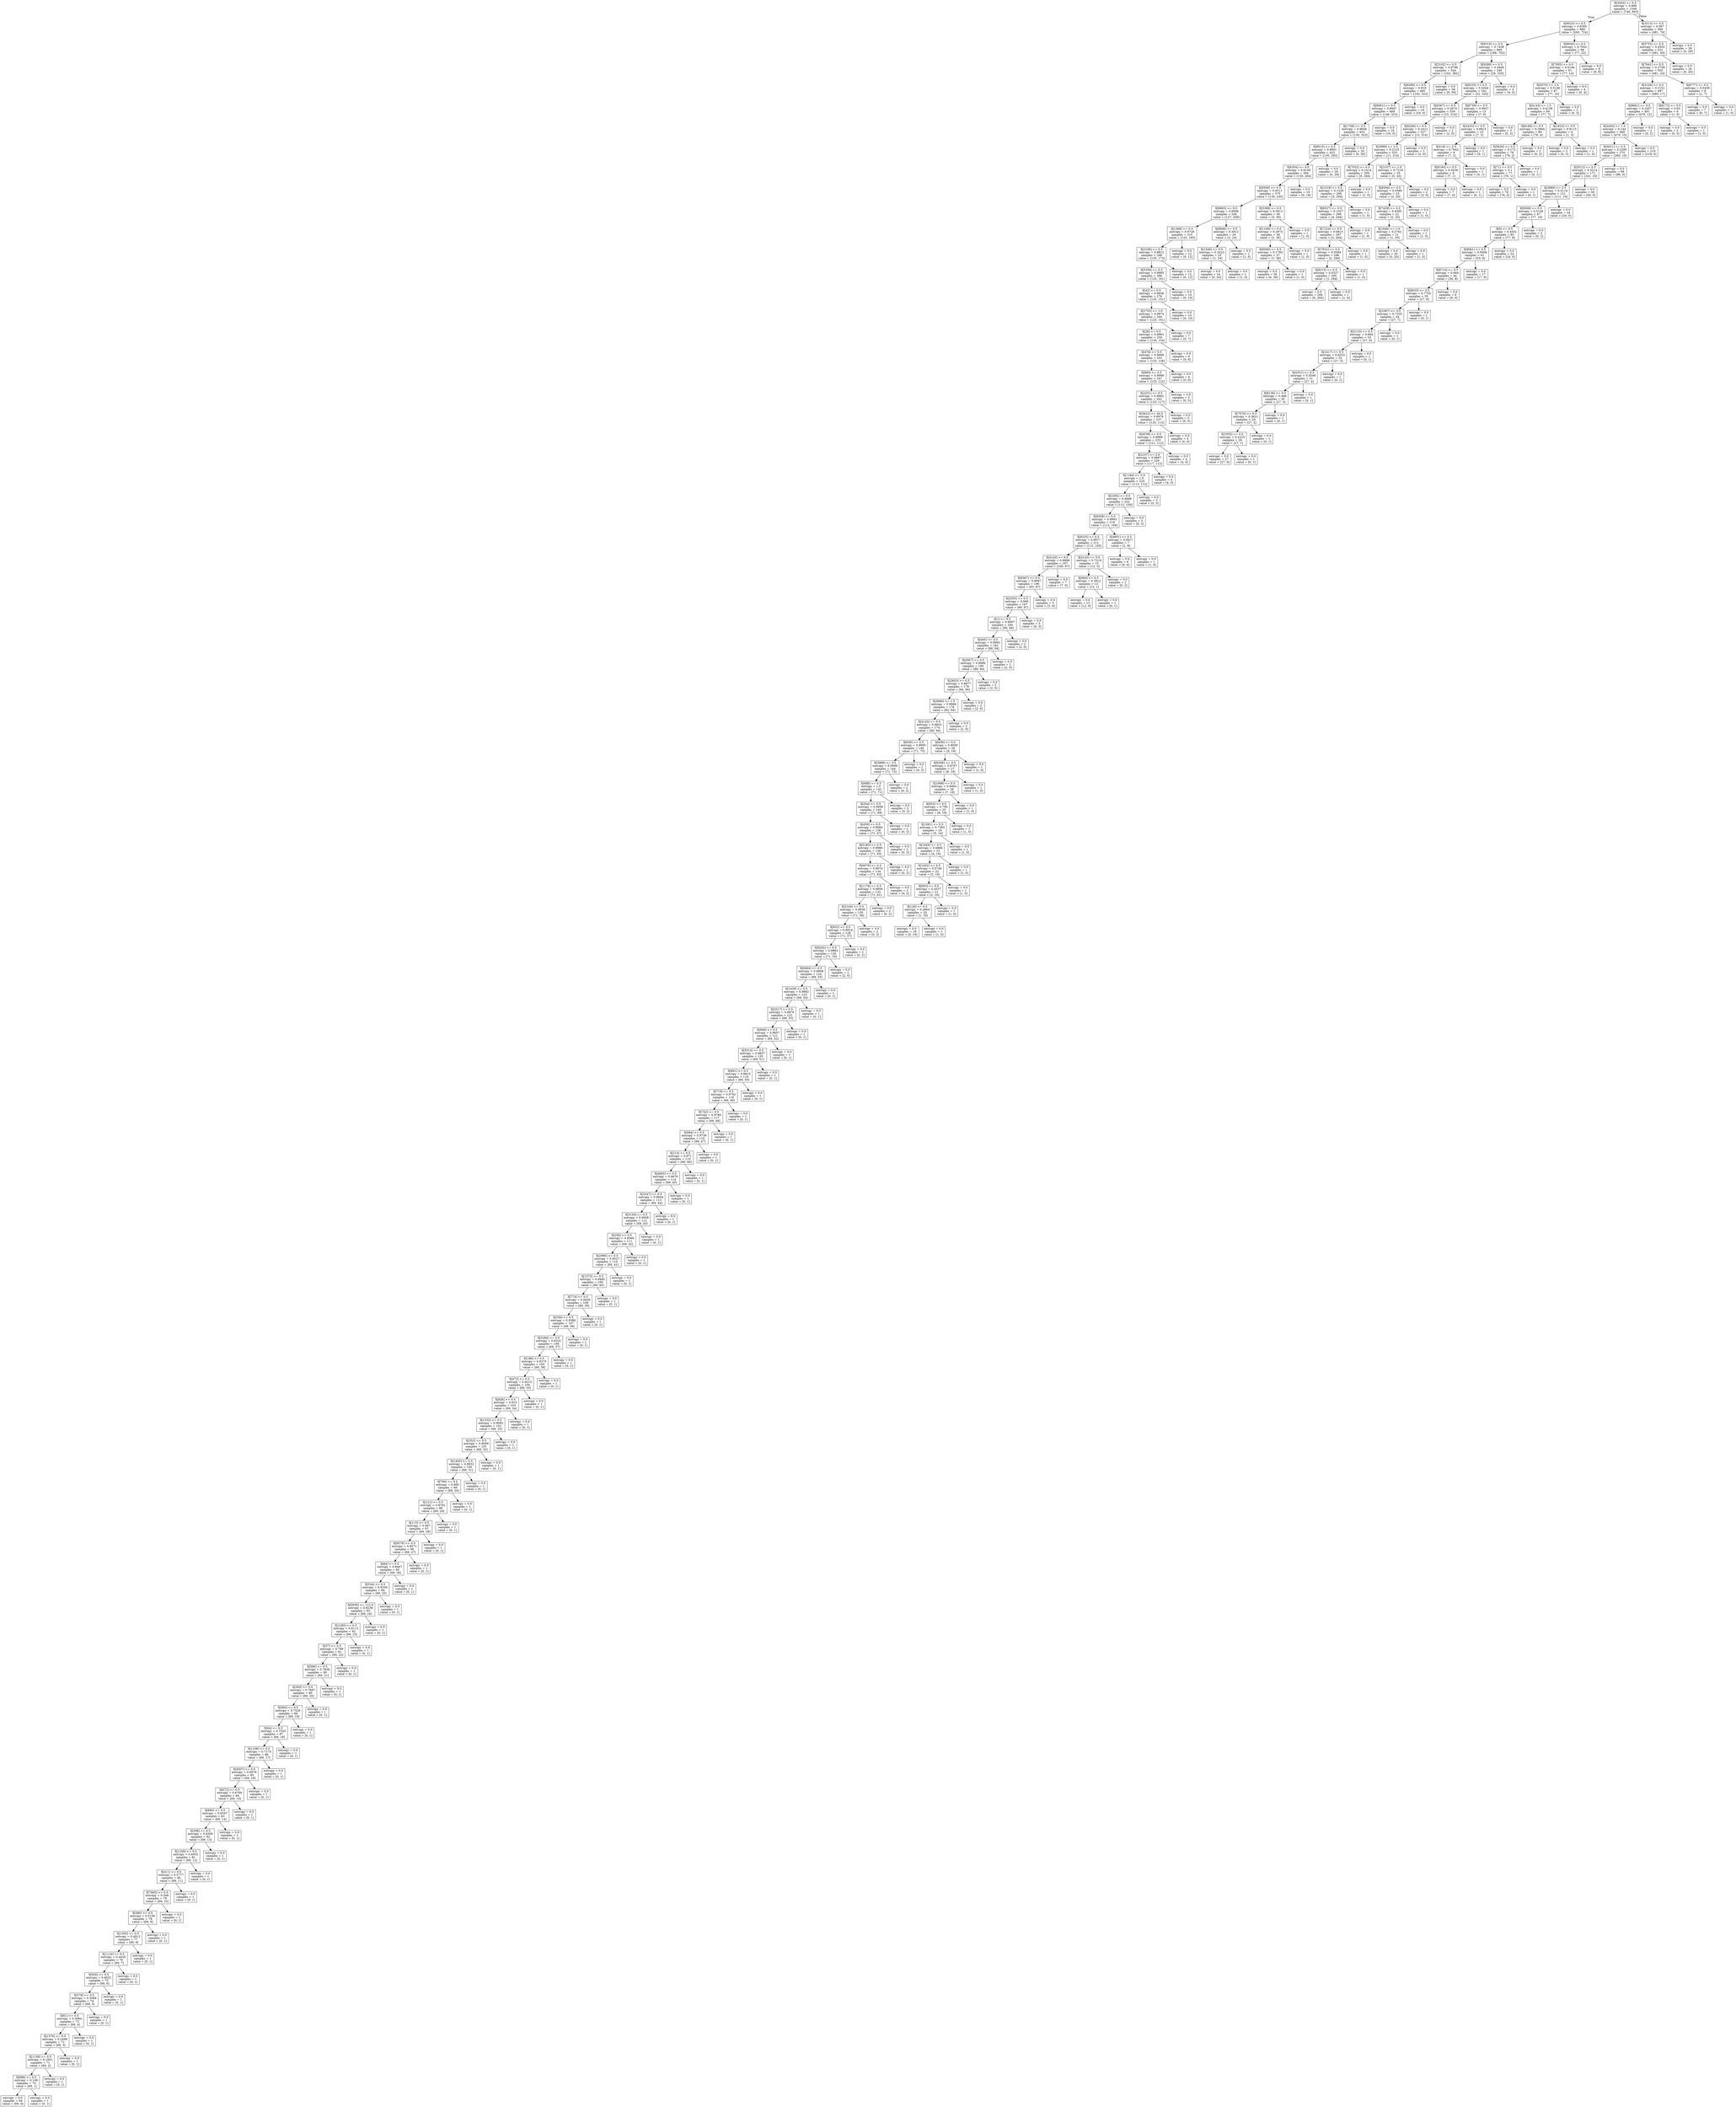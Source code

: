 digraph Tree {
node [shape=box] ;
0 [label="X[3450] <= 0.5\nentropy = 0.999\nsamples = 1549\nvalue = [746, 803]"] ;
1 [label="X[9523] <= 0.5\nentropy = 0.8385\nsamples = 989\nvalue = [265, 724]"] ;
0 -> 1 [labeldistance=2.5, labelangle=45, headlabel="True"] ;
2 [label="X[9319] <= 0.5\nentropy = 0.7438\nsamples = 890\nvalue = [188, 702]"] ;
1 -> 2 ;
3 [label="X[3102] <= 0.5\nentropy = 0.8786\nsamples = 544\nvalue = [162, 382]"] ;
2 -> 3 ;
4 [label="X[9289] <= 0.5\nentropy = 0.919\nsamples = 485\nvalue = [162, 323]"] ;
3 -> 4 ;
5 [label="X[9061] <= 0.5\nentropy = 0.8947\nsamples = 469\nvalue = [146, 323]"] ;
4 -> 5 ;
6 [label="X[1758] <= 0.5\nentropy = 0.8648\nsamples = 453\nvalue = [130, 323]"] ;
5 -> 6 ;
7 [label="X[8915] <= 0.5\nentropy = 0.8901\nsamples = 423\nvalue = [130, 293]"] ;
6 -> 7 ;
8 [label="X[6354] <= 4.0\nentropy = 0.9149\nsamples = 394\nvalue = [130, 264]"] ;
7 -> 8 ;
9 [label="X[9508] <= 0.5\nentropy = 0.9311\nsamples = 375\nvalue = [130, 245]"] ;
8 -> 9 ;
10 [label="X[8863] <= 0.5\nentropy = 0.9566\nsamples = 336\nvalue = [127, 209]"] ;
9 -> 10 ;
11 [label="X[1366] <= 0.5\nentropy = 0.9728\nsamples = 310\nvalue = [125, 185]"] ;
10 -> 11 ;
12 [label="X[3108] <= 0.5\nentropy = 0.9812\nsamples = 298\nvalue = [125, 173]"] ;
11 -> 12 ;
13 [label="X[5359] <= 0.5\nentropy = 0.9885\nsamples = 286\nvalue = [125, 161]"] ;
12 -> 13 ;
14 [label="X[42] <= 0.5\nentropy = 0.9936\nsamples = 276\nvalue = [125, 151]"] ;
13 -> 14 ;
15 [label="X[2753] <= 1.0\nentropy = 0.9974\nsamples = 266\nvalue = [125, 141]"] ;
14 -> 15 ;
16 [label="X[26] <= 0.5\nentropy = 0.9991\nsamples = 259\nvalue = [125, 134]"] ;
15 -> 16 ;
17 [label="X[476] <= 0.5\nentropy = 0.9999\nsamples = 253\nvalue = [125, 128]"] ;
16 -> 17 ;
18 [label="X[860] <= 0.5\nentropy = 0.9999\nsamples = 247\nvalue = [125, 122]"] ;
17 -> 18 ;
19 [label="X[2251] <= 0.5\nentropy = 0.9992\nsamples = 242\nvalue = [125, 117]"] ;
18 -> 19 ;
20 [label="X[3622] <= 40.5\nentropy = 0.9978\nsamples = 237\nvalue = [125, 112]"] ;
19 -> 20 ;
21 [label="X[4539] <= 0.5\nentropy = 0.9989\nsamples = 233\nvalue = [121, 112]"] ;
20 -> 21 ;
22 [label="X[3107] <= 2.0\nentropy = 0.9997\nsamples = 229\nvalue = [117, 112]"] ;
21 -> 22 ;
23 [label="X[1184] <= 0.5\nentropy = 1.0\nsamples = 225\nvalue = [113, 112]"] ;
22 -> 23 ;
24 [label="X[2292] <= 0.5\nentropy = 0.9998\nsamples = 222\nvalue = [113, 109]"] ;
23 -> 24 ;
25 [label="X[9358] <= 0.5\nentropy = 0.9993\nsamples = 219\nvalue = [113, 106]"] ;
24 -> 25 ;
26 [label="X[9225] <= 0.5\nentropy = 0.9977\nsamples = 212\nvalue = [112, 100]"] ;
25 -> 26 ;
27 [label="X[4143] <= 6.0\nentropy = 0.9998\nsamples = 197\nvalue = [100, 97]"] ;
26 -> 27 ;
28 [label="X[9367] <= 0.5\nentropy = 0.9997\nsamples = 190\nvalue = [93, 97]"] ;
27 -> 28 ;
29 [label="X[3355] <= 0.5\nentropy = 0.999\nsamples = 187\nvalue = [90, 97]"] ;
28 -> 29 ;
30 [label="X[1] <= 0.5\nentropy = 0.9997\nsamples = 184\nvalue = [90, 94]"] ;
29 -> 30 ;
31 [label="X[405] <= 0.5\nentropy = 0.9992\nsamples = 182\nvalue = [88, 94]"] ;
30 -> 31 ;
32 [label="X[4567] <= 0.5\nentropy = 0.9986\nsamples = 180\nvalue = [86, 94]"] ;
31 -> 32 ;
33 [label="X[2653] <= 0.5\nentropy = 0.9977\nsamples = 178\nvalue = [84, 94]"] ;
32 -> 33 ;
34 [label="X[3680] <= 1.5\nentropy = 0.9966\nsamples = 176\nvalue = [82, 94]"] ;
33 -> 34 ;
35 [label="X[4143] <= 0.5\nentropy = 0.9953\nsamples = 174\nvalue = [80, 94]"] ;
34 -> 35 ;
36 [label="X[936] <= 0.5\nentropy = 0.9995\nsamples = 146\nvalue = [71, 75]"] ;
35 -> 36 ;
37 [label="X[3989] <= 3.5\nentropy = 0.9999\nsamples = 144\nvalue = [71, 73]"] ;
36 -> 37 ;
38 [label="X[688] <= 0.5\nentropy = 1.0\nsamples = 142\nvalue = [71, 71]"] ;
37 -> 38 ;
39 [label="X[544] <= 0.5\nentropy = 0.9999\nsamples = 140\nvalue = [71, 69]"] ;
38 -> 39 ;
40 [label="X[459] <= 0.5\nentropy = 0.9994\nsamples = 138\nvalue = [71, 67]"] ;
39 -> 40 ;
41 [label="X[5185] <= 0.5\nentropy = 0.9986\nsamples = 136\nvalue = [71, 65]"] ;
40 -> 41 ;
42 [label="X[6678] <= 0.5\nentropy = 0.9974\nsamples = 134\nvalue = [71, 63]"] ;
41 -> 42 ;
43 [label="X[1176] <= 0.5\nentropy = 0.9959\nsamples = 132\nvalue = [71, 61]"] ;
42 -> 43 ;
44 [label="X[3104] <= 0.5\nentropy = 0.9938\nsamples = 130\nvalue = [71, 59]"] ;
43 -> 44 ;
45 [label="X[832] <= 0.5\nentropy = 0.9914\nsamples = 128\nvalue = [71, 57]"] ;
44 -> 45 ;
46 [label="X[9292] <= 0.5\nentropy = 0.9883\nsamples = 126\nvalue = [71, 55]"] ;
45 -> 46 ;
47 [label="X[9494] <= 0.5\nentropy = 0.9908\nsamples = 124\nvalue = [69, 55]"] ;
46 -> 47 ;
48 [label="X[1429] <= 0.5\nentropy = 0.9892\nsamples = 123\nvalue = [69, 54]"] ;
47 -> 48 ;
49 [label="X[2517] <= 0.5\nentropy = 0.9876\nsamples = 122\nvalue = [69, 53]"] ;
48 -> 49 ;
50 [label="X[949] <= 0.5\nentropy = 0.9857\nsamples = 121\nvalue = [69, 52]"] ;
49 -> 50 ;
51 [label="X[5514] <= 0.5\nentropy = 0.9837\nsamples = 120\nvalue = [69, 51]"] ;
50 -> 51 ;
52 [label="X[891] <= 0.5\nentropy = 0.9815\nsamples = 119\nvalue = [69, 50]"] ;
51 -> 52 ;
53 [label="X[719] <= 0.5\nentropy = 0.9792\nsamples = 118\nvalue = [69, 49]"] ;
52 -> 53 ;
54 [label="X[743] <= 0.5\nentropy = 0.9766\nsamples = 117\nvalue = [69, 48]"] ;
53 -> 54 ;
55 [label="X[994] <= 0.5\nentropy = 0.9739\nsamples = 116\nvalue = [69, 47]"] ;
54 -> 55 ;
56 [label="X[214] <= 0.5\nentropy = 0.971\nsamples = 115\nvalue = [69, 46]"] ;
55 -> 56 ;
57 [label="X[4693] <= 0.5\nentropy = 0.9678\nsamples = 114\nvalue = [69, 45]"] ;
56 -> 57 ;
58 [label="X[3247] <= 0.5\nentropy = 0.9644\nsamples = 113\nvalue = [69, 44]"] ;
57 -> 58 ;
59 [label="X[3150] <= 0.5\nentropy = 0.9608\nsamples = 112\nvalue = [69, 43]"] ;
58 -> 59 ;
60 [label="X[256] <= 0.5\nentropy = 0.9569\nsamples = 111\nvalue = [69, 42]"] ;
59 -> 60 ;
61 [label="X[2080] <= 0.5\nentropy = 0.9527\nsamples = 110\nvalue = [69, 41]"] ;
60 -> 61 ;
62 [label="X[1573] <= 0.5\nentropy = 0.9483\nsamples = 109\nvalue = [69, 40]"] ;
61 -> 62 ;
63 [label="X[774] <= 0.5\nentropy = 0.9436\nsamples = 108\nvalue = [69, 39]"] ;
62 -> 63 ;
64 [label="X[336] <= 0.5\nentropy = 0.9386\nsamples = 107\nvalue = [69, 38]"] ;
63 -> 64 ;
65 [label="X[3284] <= 0.5\nentropy = 0.9332\nsamples = 106\nvalue = [69, 37]"] ;
64 -> 65 ;
66 [label="X[188] <= 0.5\nentropy = 0.9275\nsamples = 105\nvalue = [69, 36]"] ;
65 -> 66 ;
67 [label="X[472] <= 0.5\nentropy = 0.9215\nsamples = 104\nvalue = [69, 35]"] ;
66 -> 67 ;
68 [label="X[836] <= 0.5\nentropy = 0.915\nsamples = 103\nvalue = [69, 34]"] ;
67 -> 68 ;
69 [label="X[1232] <= 0.5\nentropy = 0.9082\nsamples = 102\nvalue = [69, 33]"] ;
68 -> 69 ;
70 [label="X[353] <= 0.5\nentropy = 0.9009\nsamples = 101\nvalue = [69, 32]"] ;
69 -> 70 ;
71 [label="X[1405] <= 0.5\nentropy = 0.8932\nsamples = 100\nvalue = [69, 31]"] ;
70 -> 71 ;
72 [label="X[766] <= 0.5\nentropy = 0.885\nsamples = 99\nvalue = [69, 30]"] ;
71 -> 72 ;
73 [label="X[121] <= 0.5\nentropy = 0.8762\nsamples = 98\nvalue = [69, 29]"] ;
72 -> 73 ;
74 [label="X[115] <= 0.5\nentropy = 0.867\nsamples = 97\nvalue = [69, 28]"] ;
73 -> 74 ;
75 [label="X[9376] <= 0.5\nentropy = 0.8571\nsamples = 96\nvalue = [69, 27]"] ;
74 -> 75 ;
76 [label="X[84] <= 0.5\nentropy = 0.8467\nsamples = 95\nvalue = [69, 26]"] ;
75 -> 76 ;
77 [label="X[534] <= 0.5\nentropy = 0.8356\nsamples = 94\nvalue = [69, 25]"] ;
76 -> 77 ;
78 [label="X[5936] <= 112.0\nentropy = 0.8238\nsamples = 93\nvalue = [69, 24]"] ;
77 -> 78 ;
79 [label="X[1295] <= 0.5\nentropy = 0.8113\nsamples = 92\nvalue = [69, 23]"] ;
78 -> 79 ;
80 [label="X[37] <= 0.5\nentropy = 0.798\nsamples = 91\nvalue = [69, 22]"] ;
79 -> 80 ;
81 [label="X[566] <= 0.5\nentropy = 0.7838\nsamples = 90\nvalue = [69, 21]"] ;
80 -> 81 ;
82 [label="X[350] <= 0.5\nentropy = 0.7687\nsamples = 89\nvalue = [69, 20]"] ;
81 -> 82 ;
83 [label="X[560] <= 0.5\nentropy = 0.7526\nsamples = 88\nvalue = [69, 19]"] ;
82 -> 83 ;
84 [label="X[64] <= 0.5\nentropy = 0.7355\nsamples = 87\nvalue = [69, 18]"] ;
83 -> 84 ;
85 [label="X[1108] <= 0.5\nentropy = 0.7173\nsamples = 86\nvalue = [69, 17]"] ;
84 -> 85 ;
86 [label="X[4507] <= 0.5\nentropy = 0.6978\nsamples = 85\nvalue = [69, 16]"] ;
85 -> 86 ;
87 [label="X[672] <= 0.5\nentropy = 0.6769\nsamples = 84\nvalue = [69, 15]"] ;
86 -> 87 ;
88 [label="X[885] <= 0.5\nentropy = 0.6547\nsamples = 83\nvalue = [69, 14]"] ;
87 -> 88 ;
89 [label="X[298] <= 0.5\nentropy = 0.6308\nsamples = 82\nvalue = [69, 13]"] ;
88 -> 89 ;
90 [label="X[1259] <= 0.5\nentropy = 0.6052\nsamples = 81\nvalue = [69, 12]"] ;
89 -> 90 ;
91 [label="X[411] <= 0.5\nentropy = 0.5777\nsamples = 80\nvalue = [69, 11]"] ;
90 -> 91 ;
92 [label="X[7665] <= 0.5\nentropy = 0.548\nsamples = 79\nvalue = [69, 10]"] ;
91 -> 92 ;
93 [label="X[580] <= 0.5\nentropy = 0.5159\nsamples = 78\nvalue = [69, 9]"] ;
92 -> 93 ;
94 [label="X[1305] <= 0.5\nentropy = 0.4812\nsamples = 77\nvalue = [69, 8]"] ;
93 -> 94 ;
95 [label="X[1114] <= 0.5\nentropy = 0.4435\nsamples = 76\nvalue = [69, 7]"] ;
94 -> 95 ;
96 [label="X[926] <= 0.5\nentropy = 0.4022\nsamples = 75\nvalue = [69, 6]"] ;
95 -> 96 ;
97 [label="X[378] <= 0.5\nentropy = 0.3568\nsamples = 74\nvalue = [69, 5]"] ;
96 -> 97 ;
98 [label="X[61] <= 0.5\nentropy = 0.3064\nsamples = 73\nvalue = [69, 4]"] ;
97 -> 98 ;
99 [label="X[1576] <= 0.5\nentropy = 0.2499\nsamples = 72\nvalue = [69, 3]"] ;
98 -> 99 ;
100 [label="X[1158] <= 0.5\nentropy = 0.1851\nsamples = 71\nvalue = [69, 2]"] ;
99 -> 100 ;
101 [label="X[988] <= 0.5\nentropy = 0.108\nsamples = 70\nvalue = [69, 1]"] ;
100 -> 101 ;
102 [label="entropy = 0.0\nsamples = 69\nvalue = [69, 0]"] ;
101 -> 102 ;
103 [label="entropy = 0.0\nsamples = 1\nvalue = [0, 1]"] ;
101 -> 103 ;
104 [label="entropy = 0.0\nsamples = 1\nvalue = [0, 1]"] ;
100 -> 104 ;
105 [label="entropy = 0.0\nsamples = 1\nvalue = [0, 1]"] ;
99 -> 105 ;
106 [label="entropy = 0.0\nsamples = 1\nvalue = [0, 1]"] ;
98 -> 106 ;
107 [label="entropy = 0.0\nsamples = 1\nvalue = [0, 1]"] ;
97 -> 107 ;
108 [label="entropy = 0.0\nsamples = 1\nvalue = [0, 1]"] ;
96 -> 108 ;
109 [label="entropy = 0.0\nsamples = 1\nvalue = [0, 1]"] ;
95 -> 109 ;
110 [label="entropy = 0.0\nsamples = 1\nvalue = [0, 1]"] ;
94 -> 110 ;
111 [label="entropy = 0.0\nsamples = 1\nvalue = [0, 1]"] ;
93 -> 111 ;
112 [label="entropy = 0.0\nsamples = 1\nvalue = [0, 1]"] ;
92 -> 112 ;
113 [label="entropy = 0.0\nsamples = 1\nvalue = [0, 1]"] ;
91 -> 113 ;
114 [label="entropy = 0.0\nsamples = 1\nvalue = [0, 1]"] ;
90 -> 114 ;
115 [label="entropy = 0.0\nsamples = 1\nvalue = [0, 1]"] ;
89 -> 115 ;
116 [label="entropy = 0.0\nsamples = 1\nvalue = [0, 1]"] ;
88 -> 116 ;
117 [label="entropy = 0.0\nsamples = 1\nvalue = [0, 1]"] ;
87 -> 117 ;
118 [label="entropy = 0.0\nsamples = 1\nvalue = [0, 1]"] ;
86 -> 118 ;
119 [label="entropy = 0.0\nsamples = 1\nvalue = [0, 1]"] ;
85 -> 119 ;
120 [label="entropy = 0.0\nsamples = 1\nvalue = [0, 1]"] ;
84 -> 120 ;
121 [label="entropy = 0.0\nsamples = 1\nvalue = [0, 1]"] ;
83 -> 121 ;
122 [label="entropy = 0.0\nsamples = 1\nvalue = [0, 1]"] ;
82 -> 122 ;
123 [label="entropy = 0.0\nsamples = 1\nvalue = [0, 1]"] ;
81 -> 123 ;
124 [label="entropy = 0.0\nsamples = 1\nvalue = [0, 1]"] ;
80 -> 124 ;
125 [label="entropy = 0.0\nsamples = 1\nvalue = [0, 1]"] ;
79 -> 125 ;
126 [label="entropy = 0.0\nsamples = 1\nvalue = [0, 1]"] ;
78 -> 126 ;
127 [label="entropy = 0.0\nsamples = 1\nvalue = [0, 1]"] ;
77 -> 127 ;
128 [label="entropy = 0.0\nsamples = 1\nvalue = [0, 1]"] ;
76 -> 128 ;
129 [label="entropy = 0.0\nsamples = 1\nvalue = [0, 1]"] ;
75 -> 129 ;
130 [label="entropy = 0.0\nsamples = 1\nvalue = [0, 1]"] ;
74 -> 130 ;
131 [label="entropy = 0.0\nsamples = 1\nvalue = [0, 1]"] ;
73 -> 131 ;
132 [label="entropy = 0.0\nsamples = 1\nvalue = [0, 1]"] ;
72 -> 132 ;
133 [label="entropy = 0.0\nsamples = 1\nvalue = [0, 1]"] ;
71 -> 133 ;
134 [label="entropy = 0.0\nsamples = 1\nvalue = [0, 1]"] ;
70 -> 134 ;
135 [label="entropy = 0.0\nsamples = 1\nvalue = [0, 1]"] ;
69 -> 135 ;
136 [label="entropy = 0.0\nsamples = 1\nvalue = [0, 1]"] ;
68 -> 136 ;
137 [label="entropy = 0.0\nsamples = 1\nvalue = [0, 1]"] ;
67 -> 137 ;
138 [label="entropy = 0.0\nsamples = 1\nvalue = [0, 1]"] ;
66 -> 138 ;
139 [label="entropy = 0.0\nsamples = 1\nvalue = [0, 1]"] ;
65 -> 139 ;
140 [label="entropy = 0.0\nsamples = 1\nvalue = [0, 1]"] ;
64 -> 140 ;
141 [label="entropy = 0.0\nsamples = 1\nvalue = [0, 1]"] ;
63 -> 141 ;
142 [label="entropy = 0.0\nsamples = 1\nvalue = [0, 1]"] ;
62 -> 142 ;
143 [label="entropy = 0.0\nsamples = 1\nvalue = [0, 1]"] ;
61 -> 143 ;
144 [label="entropy = 0.0\nsamples = 1\nvalue = [0, 1]"] ;
60 -> 144 ;
145 [label="entropy = 0.0\nsamples = 1\nvalue = [0, 1]"] ;
59 -> 145 ;
146 [label="entropy = 0.0\nsamples = 1\nvalue = [0, 1]"] ;
58 -> 146 ;
147 [label="entropy = 0.0\nsamples = 1\nvalue = [0, 1]"] ;
57 -> 147 ;
148 [label="entropy = 0.0\nsamples = 1\nvalue = [0, 1]"] ;
56 -> 148 ;
149 [label="entropy = 0.0\nsamples = 1\nvalue = [0, 1]"] ;
55 -> 149 ;
150 [label="entropy = 0.0\nsamples = 1\nvalue = [0, 1]"] ;
54 -> 150 ;
151 [label="entropy = 0.0\nsamples = 1\nvalue = [0, 1]"] ;
53 -> 151 ;
152 [label="entropy = 0.0\nsamples = 1\nvalue = [0, 1]"] ;
52 -> 152 ;
153 [label="entropy = 0.0\nsamples = 1\nvalue = [0, 1]"] ;
51 -> 153 ;
154 [label="entropy = 0.0\nsamples = 1\nvalue = [0, 1]"] ;
50 -> 154 ;
155 [label="entropy = 0.0\nsamples = 1\nvalue = [0, 1]"] ;
49 -> 155 ;
156 [label="entropy = 0.0\nsamples = 1\nvalue = [0, 1]"] ;
48 -> 156 ;
157 [label="entropy = 0.0\nsamples = 1\nvalue = [0, 1]"] ;
47 -> 157 ;
158 [label="entropy = 0.0\nsamples = 2\nvalue = [2, 0]"] ;
46 -> 158 ;
159 [label="entropy = 0.0\nsamples = 2\nvalue = [0, 2]"] ;
45 -> 159 ;
160 [label="entropy = 0.0\nsamples = 2\nvalue = [0, 2]"] ;
44 -> 160 ;
161 [label="entropy = 0.0\nsamples = 2\nvalue = [0, 2]"] ;
43 -> 161 ;
162 [label="entropy = 0.0\nsamples = 2\nvalue = [0, 2]"] ;
42 -> 162 ;
163 [label="entropy = 0.0\nsamples = 2\nvalue = [0, 2]"] ;
41 -> 163 ;
164 [label="entropy = 0.0\nsamples = 2\nvalue = [0, 2]"] ;
40 -> 164 ;
165 [label="entropy = 0.0\nsamples = 2\nvalue = [0, 2]"] ;
39 -> 165 ;
166 [label="entropy = 0.0\nsamples = 2\nvalue = [0, 2]"] ;
38 -> 166 ;
167 [label="entropy = 0.0\nsamples = 2\nvalue = [0, 2]"] ;
37 -> 167 ;
168 [label="entropy = 0.0\nsamples = 2\nvalue = [0, 2]"] ;
36 -> 168 ;
169 [label="X[939] <= 0.5\nentropy = 0.9059\nsamples = 28\nvalue = [9, 19]"] ;
35 -> 169 ;
170 [label="X[6206] <= 0.5\nentropy = 0.8767\nsamples = 27\nvalue = [8, 19]"] ;
169 -> 170 ;
171 [label="X[1698] <= 0.5\nentropy = 0.8404\nsamples = 26\nvalue = [7, 19]"] ;
170 -> 171 ;
172 [label="X[933] <= 0.5\nentropy = 0.795\nsamples = 25\nvalue = [6, 19]"] ;
171 -> 172 ;
173 [label="X[1081] <= 0.5\nentropy = 0.7383\nsamples = 24\nvalue = [5, 19]"] ;
172 -> 173 ;
174 [label="X[1445] <= 0.5\nentropy = 0.6666\nsamples = 23\nvalue = [4, 19]"] ;
173 -> 174 ;
175 [label="X[1402] <= 0.5\nentropy = 0.5746\nsamples = 22\nvalue = [3, 19]"] ;
174 -> 175 ;
176 [label="X[903] <= 0.5\nentropy = 0.4537\nsamples = 21\nvalue = [2, 19]"] ;
175 -> 176 ;
177 [label="X[129] <= 0.5\nentropy = 0.2864\nsamples = 20\nvalue = [1, 19]"] ;
176 -> 177 ;
178 [label="entropy = 0.0\nsamples = 19\nvalue = [0, 19]"] ;
177 -> 178 ;
179 [label="entropy = 0.0\nsamples = 1\nvalue = [1, 0]"] ;
177 -> 179 ;
180 [label="entropy = 0.0\nsamples = 1\nvalue = [1, 0]"] ;
176 -> 180 ;
181 [label="entropy = 0.0\nsamples = 1\nvalue = [1, 0]"] ;
175 -> 181 ;
182 [label="entropy = 0.0\nsamples = 1\nvalue = [1, 0]"] ;
174 -> 182 ;
183 [label="entropy = 0.0\nsamples = 1\nvalue = [1, 0]"] ;
173 -> 183 ;
184 [label="entropy = 0.0\nsamples = 1\nvalue = [1, 0]"] ;
172 -> 184 ;
185 [label="entropy = 0.0\nsamples = 1\nvalue = [1, 0]"] ;
171 -> 185 ;
186 [label="entropy = 0.0\nsamples = 1\nvalue = [1, 0]"] ;
170 -> 186 ;
187 [label="entropy = 0.0\nsamples = 1\nvalue = [1, 0]"] ;
169 -> 187 ;
188 [label="entropy = 0.0\nsamples = 2\nvalue = [2, 0]"] ;
34 -> 188 ;
189 [label="entropy = 0.0\nsamples = 2\nvalue = [2, 0]"] ;
33 -> 189 ;
190 [label="entropy = 0.0\nsamples = 2\nvalue = [2, 0]"] ;
32 -> 190 ;
191 [label="entropy = 0.0\nsamples = 2\nvalue = [2, 0]"] ;
31 -> 191 ;
192 [label="entropy = 0.0\nsamples = 2\nvalue = [2, 0]"] ;
30 -> 192 ;
193 [label="entropy = 0.0\nsamples = 3\nvalue = [0, 3]"] ;
29 -> 193 ;
194 [label="entropy = 0.0\nsamples = 3\nvalue = [3, 0]"] ;
28 -> 194 ;
195 [label="entropy = 0.0\nsamples = 7\nvalue = [7, 0]"] ;
27 -> 195 ;
196 [label="X[4143] <= 5.0\nentropy = 0.7219\nsamples = 15\nvalue = [12, 3]"] ;
26 -> 196 ;
197 [label="X[994] <= 0.5\nentropy = 0.3912\nsamples = 13\nvalue = [12, 1]"] ;
196 -> 197 ;
198 [label="entropy = 0.0\nsamples = 12\nvalue = [12, 0]"] ;
197 -> 198 ;
199 [label="entropy = 0.0\nsamples = 1\nvalue = [0, 1]"] ;
197 -> 199 ;
200 [label="entropy = 0.0\nsamples = 2\nvalue = [0, 2]"] ;
196 -> 200 ;
201 [label="X[4801] <= 0.5\nentropy = 0.5917\nsamples = 7\nvalue = [1, 6]"] ;
25 -> 201 ;
202 [label="entropy = 0.0\nsamples = 6\nvalue = [0, 6]"] ;
201 -> 202 ;
203 [label="entropy = 0.0\nsamples = 1\nvalue = [1, 0]"] ;
201 -> 203 ;
204 [label="entropy = 0.0\nsamples = 3\nvalue = [0, 3]"] ;
24 -> 204 ;
205 [label="entropy = 0.0\nsamples = 3\nvalue = [0, 3]"] ;
23 -> 205 ;
206 [label="entropy = 0.0\nsamples = 4\nvalue = [4, 0]"] ;
22 -> 206 ;
207 [label="entropy = 0.0\nsamples = 4\nvalue = [4, 0]"] ;
21 -> 207 ;
208 [label="entropy = 0.0\nsamples = 4\nvalue = [4, 0]"] ;
20 -> 208 ;
209 [label="entropy = 0.0\nsamples = 5\nvalue = [0, 5]"] ;
19 -> 209 ;
210 [label="entropy = 0.0\nsamples = 5\nvalue = [0, 5]"] ;
18 -> 210 ;
211 [label="entropy = 0.0\nsamples = 6\nvalue = [0, 6]"] ;
17 -> 211 ;
212 [label="entropy = 0.0\nsamples = 6\nvalue = [0, 6]"] ;
16 -> 212 ;
213 [label="entropy = 0.0\nsamples = 7\nvalue = [0, 7]"] ;
15 -> 213 ;
214 [label="entropy = 0.0\nsamples = 10\nvalue = [0, 10]"] ;
14 -> 214 ;
215 [label="entropy = 0.0\nsamples = 10\nvalue = [0, 10]"] ;
13 -> 215 ;
216 [label="entropy = 0.0\nsamples = 12\nvalue = [0, 12]"] ;
12 -> 216 ;
217 [label="entropy = 0.0\nsamples = 12\nvalue = [0, 12]"] ;
11 -> 217 ;
218 [label="X[6806] <= 0.5\nentropy = 0.3912\nsamples = 26\nvalue = [2, 24]"] ;
10 -> 218 ;
219 [label="X[1549] <= 0.5\nentropy = 0.2423\nsamples = 25\nvalue = [1, 24]"] ;
218 -> 219 ;
220 [label="entropy = 0.0\nsamples = 24\nvalue = [0, 24]"] ;
219 -> 220 ;
221 [label="entropy = 0.0\nsamples = 1\nvalue = [1, 0]"] ;
219 -> 221 ;
222 [label="entropy = 0.0\nsamples = 1\nvalue = [1, 0]"] ;
218 -> 222 ;
223 [label="X[5398] <= 0.5\nentropy = 0.3912\nsamples = 39\nvalue = [3, 36]"] ;
9 -> 223 ;
224 [label="X[1169] <= 0.5\nentropy = 0.2975\nsamples = 38\nvalue = [2, 36]"] ;
223 -> 224 ;
225 [label="X[8000] <= 0.5\nentropy = 0.1793\nsamples = 37\nvalue = [1, 36]"] ;
224 -> 225 ;
226 [label="entropy = 0.0\nsamples = 36\nvalue = [0, 36]"] ;
225 -> 226 ;
227 [label="entropy = 0.0\nsamples = 1\nvalue = [1, 0]"] ;
225 -> 227 ;
228 [label="entropy = 0.0\nsamples = 1\nvalue = [1, 0]"] ;
224 -> 228 ;
229 [label="entropy = 0.0\nsamples = 1\nvalue = [1, 0]"] ;
223 -> 229 ;
230 [label="entropy = 0.0\nsamples = 19\nvalue = [0, 19]"] ;
8 -> 230 ;
231 [label="entropy = 0.0\nsamples = 29\nvalue = [0, 29]"] ;
7 -> 231 ;
232 [label="entropy = 0.0\nsamples = 30\nvalue = [0, 30]"] ;
6 -> 232 ;
233 [label="entropy = 0.0\nsamples = 16\nvalue = [16, 0]"] ;
5 -> 233 ;
234 [label="entropy = 0.0\nsamples = 16\nvalue = [16, 0]"] ;
4 -> 234 ;
235 [label="entropy = 0.0\nsamples = 59\nvalue = [0, 59]"] ;
3 -> 235 ;
236 [label="X[9289] <= 0.5\nentropy = 0.3848\nsamples = 346\nvalue = [26, 320]"] ;
2 -> 236 ;
237 [label="X[9225] <= 0.5\nentropy = 0.3444\nsamples = 342\nvalue = [22, 320]"] ;
236 -> 237 ;
238 [label="X[9367] <= 0.5\nentropy = 0.2674\nsamples = 329\nvalue = [15, 314]"] ;
237 -> 238 ;
239 [label="X[6206] <= 0.5\nentropy = 0.2412\nsamples = 327\nvalue = [13, 314]"] ;
238 -> 239 ;
240 [label="X[3989] <= 2.5\nentropy = 0.2133\nsamples = 325\nvalue = [11, 314]"] ;
239 -> 240 ;
241 [label="X[7032] <= 0.5\nentropy = 0.1414\nsamples = 300\nvalue = [6, 294]"] ;
240 -> 241 ;
242 [label="X[1518] <= 0.5\nentropy = 0.1226\nsamples = 299\nvalue = [5, 294]"] ;
241 -> 242 ;
243 [label="X[8527] <= 0.5\nentropy = 0.1027\nsamples = 298\nvalue = [4, 294]"] ;
242 -> 243 ;
244 [label="X[7224] <= 0.5\nentropy = 0.0815\nsamples = 297\nvalue = [3, 294]"] ;
243 -> 244 ;
245 [label="X[7932] <= 0.5\nentropy = 0.0584\nsamples = 296\nvalue = [2, 294]"] ;
244 -> 245 ;
246 [label="X[8215] <= 0.5\nentropy = 0.0327\nsamples = 295\nvalue = [1, 294]"] ;
245 -> 246 ;
247 [label="entropy = 0.0\nsamples = 294\nvalue = [0, 294]"] ;
246 -> 247 ;
248 [label="entropy = 0.0\nsamples = 1\nvalue = [1, 0]"] ;
246 -> 248 ;
249 [label="entropy = 0.0\nsamples = 1\nvalue = [1, 0]"] ;
245 -> 249 ;
250 [label="entropy = 0.0\nsamples = 1\nvalue = [1, 0]"] ;
244 -> 250 ;
251 [label="entropy = 0.0\nsamples = 1\nvalue = [1, 0]"] ;
243 -> 251 ;
252 [label="entropy = 0.0\nsamples = 1\nvalue = [1, 0]"] ;
242 -> 252 ;
253 [label="entropy = 0.0\nsamples = 1\nvalue = [1, 0]"] ;
241 -> 253 ;
254 [label="X[3107] <= 1.0\nentropy = 0.7219\nsamples = 25\nvalue = [5, 20]"] ;
240 -> 254 ;
255 [label="X[8594] <= 0.5\nentropy = 0.5586\nsamples = 23\nvalue = [3, 20]"] ;
254 -> 255 ;
256 [label="X[7428] <= 0.5\nentropy = 0.4395\nsamples = 22\nvalue = [2, 20]"] ;
255 -> 256 ;
257 [label="X[1046] <= 1.0\nentropy = 0.2762\nsamples = 21\nvalue = [1, 20]"] ;
256 -> 257 ;
258 [label="entropy = 0.0\nsamples = 20\nvalue = [0, 20]"] ;
257 -> 258 ;
259 [label="entropy = 0.0\nsamples = 1\nvalue = [1, 0]"] ;
257 -> 259 ;
260 [label="entropy = 0.0\nsamples = 1\nvalue = [1, 0]"] ;
256 -> 260 ;
261 [label="entropy = 0.0\nsamples = 1\nvalue = [1, 0]"] ;
255 -> 261 ;
262 [label="entropy = 0.0\nsamples = 2\nvalue = [2, 0]"] ;
254 -> 262 ;
263 [label="entropy = 0.0\nsamples = 2\nvalue = [2, 0]"] ;
239 -> 263 ;
264 [label="entropy = 0.0\nsamples = 2\nvalue = [2, 0]"] ;
238 -> 264 ;
265 [label="X[8739] <= 0.5\nentropy = 0.9957\nsamples = 13\nvalue = [7, 6]"] ;
237 -> 265 ;
266 [label="X[3433] <= 0.5\nentropy = 0.8813\nsamples = 10\nvalue = [7, 3]"] ;
265 -> 266 ;
267 [label="X[418] <= 0.5\nentropy = 0.7642\nsamples = 9\nvalue = [7, 2]"] ;
266 -> 267 ;
268 [label="X[8190] <= 0.5\nentropy = 0.5436\nsamples = 8\nvalue = [7, 1]"] ;
267 -> 268 ;
269 [label="entropy = 0.0\nsamples = 7\nvalue = [7, 0]"] ;
268 -> 269 ;
270 [label="entropy = 0.0\nsamples = 1\nvalue = [0, 1]"] ;
268 -> 270 ;
271 [label="entropy = 0.0\nsamples = 1\nvalue = [0, 1]"] ;
267 -> 271 ;
272 [label="entropy = 0.0\nsamples = 1\nvalue = [0, 1]"] ;
266 -> 272 ;
273 [label="entropy = 0.0\nsamples = 3\nvalue = [0, 3]"] ;
265 -> 273 ;
274 [label="entropy = 0.0\nsamples = 4\nvalue = [4, 0]"] ;
236 -> 274 ;
275 [label="X[8044] <= 0.5\nentropy = 0.7642\nsamples = 99\nvalue = [77, 22]"] ;
1 -> 275 ;
276 [label="X[7005] <= 0.5\nentropy = 0.6194\nsamples = 91\nvalue = [77, 14]"] ;
275 -> 276 ;
277 [label="X[5070] <= 1.0\nentropy = 0.5146\nsamples = 87\nvalue = [77, 10]"] ;
276 -> 277 ;
278 [label="X[4143] <= 1.5\nentropy = 0.4138\nsamples = 84\nvalue = [77, 7]"] ;
277 -> 278 ;
279 [label="X[8168] <= 0.5\nentropy = 0.2864\nsamples = 80\nvalue = [76, 4]"] ;
278 -> 279 ;
280 [label="X[5826] <= 0.5\nentropy = 0.172\nsamples = 78\nvalue = [76, 2]"] ;
279 -> 280 ;
281 [label="X[71] <= 0.5\nentropy = 0.1\nsamples = 77\nvalue = [76, 1]"] ;
280 -> 281 ;
282 [label="entropy = 0.0\nsamples = 76\nvalue = [76, 0]"] ;
281 -> 282 ;
283 [label="entropy = 0.0\nsamples = 1\nvalue = [0, 1]"] ;
281 -> 283 ;
284 [label="entropy = 0.0\nsamples = 1\nvalue = [0, 1]"] ;
280 -> 284 ;
285 [label="entropy = 0.0\nsamples = 2\nvalue = [0, 2]"] ;
279 -> 285 ;
286 [label="X[1923] <= 0.5\nentropy = 0.8113\nsamples = 4\nvalue = [1, 3]"] ;
278 -> 286 ;
287 [label="entropy = 0.0\nsamples = 3\nvalue = [0, 3]"] ;
286 -> 287 ;
288 [label="entropy = 0.0\nsamples = 1\nvalue = [1, 0]"] ;
286 -> 288 ;
289 [label="entropy = 0.0\nsamples = 3\nvalue = [0, 3]"] ;
277 -> 289 ;
290 [label="entropy = 0.0\nsamples = 4\nvalue = [0, 4]"] ;
276 -> 290 ;
291 [label="entropy = 0.0\nsamples = 8\nvalue = [0, 8]"] ;
275 -> 291 ;
292 [label="X[3213] <= 0.5\nentropy = 0.587\nsamples = 560\nvalue = [481, 79]"] ;
0 -> 292 [labeldistance=2.5, labelangle=-45, headlabel="False"] ;
293 [label="X[5752] <= 0.5\nentropy = 0.4502\nsamples = 531\nvalue = [481, 50]"] ;
292 -> 293 ;
294 [label="X[7641] <= 0.5\nentropy = 0.2758\nsamples = 505\nvalue = [481, 24]"] ;
293 -> 294 ;
295 [label="X[3104] <= 0.5\nentropy = 0.2151\nsamples = 497\nvalue = [480, 17]"] ;
294 -> 295 ;
296 [label="X[8661] <= 0.5\nentropy = 0.1657\nsamples = 491\nvalue = [479, 12]"] ;
295 -> 296 ;
297 [label="X[3450] <= 1.5\nentropy = 0.144\nsamples = 489\nvalue = [479, 10]"] ;
296 -> 297 ;
298 [label="X[5621] <= 0.5\nentropy = 0.2285\nsamples = 270\nvalue = [260, 10]"] ;
297 -> 298 ;
299 [label="X[5512] <= 0.5\nentropy = 0.3214\nsamples = 171\nvalue = [161, 10]"] ;
298 -> 299 ;
300 [label="X[3989] <= 2.5\nentropy = 0.4114\nsamples = 121\nvalue = [111, 10]"] ;
299 -> 300 ;
301 [label="X[9508] <= 0.5\nentropy = 0.5146\nsamples = 87\nvalue = [77, 10]"] ;
300 -> 301 ;
302 [label="X[0] <= 0.5\nentropy = 0.4501\nsamples = 85\nvalue = [77, 8]"] ;
301 -> 302 ;
303 [label="X[9061] <= 0.5\nentropy = 0.5606\nsamples = 61\nvalue = [53, 8]"] ;
302 -> 303 ;
304 [label="X[8714] <= 0.5\nentropy = 0.684\nsamples = 44\nvalue = [36, 8]"] ;
303 -> 304 ;
305 [label="X[8633] <= 0.5\nentropy = 0.7755\nsamples = 35\nvalue = [27, 8]"] ;
304 -> 305 ;
306 [label="X[3367] <= 0.5\nentropy = 0.7335\nsamples = 34\nvalue = [27, 7]"] ;
305 -> 306 ;
307 [label="X[3110] <= 0.5\nentropy = 0.684\nsamples = 33\nvalue = [27, 6]"] ;
306 -> 307 ;
308 [label="X[1417] <= 0.5\nentropy = 0.6253\nsamples = 32\nvalue = [27, 5]"] ;
307 -> 308 ;
309 [label="X[4331] <= 0.5\nentropy = 0.5548\nsamples = 31\nvalue = [27, 4]"] ;
308 -> 309 ;
310 [label="X[8136] <= 0.5\nentropy = 0.469\nsamples = 30\nvalue = [27, 3]"] ;
309 -> 310 ;
311 [label="X[7570] <= 0.5\nentropy = 0.3621\nsamples = 29\nvalue = [27, 2]"] ;
310 -> 311 ;
312 [label="X[3355] <= 0.5\nentropy = 0.2223\nsamples = 28\nvalue = [27, 1]"] ;
311 -> 312 ;
313 [label="entropy = 0.0\nsamples = 27\nvalue = [27, 0]"] ;
312 -> 313 ;
314 [label="entropy = 0.0\nsamples = 1\nvalue = [0, 1]"] ;
312 -> 314 ;
315 [label="entropy = 0.0\nsamples = 1\nvalue = [0, 1]"] ;
311 -> 315 ;
316 [label="entropy = 0.0\nsamples = 1\nvalue = [0, 1]"] ;
310 -> 316 ;
317 [label="entropy = 0.0\nsamples = 1\nvalue = [0, 1]"] ;
309 -> 317 ;
318 [label="entropy = 0.0\nsamples = 1\nvalue = [0, 1]"] ;
308 -> 318 ;
319 [label="entropy = 0.0\nsamples = 1\nvalue = [0, 1]"] ;
307 -> 319 ;
320 [label="entropy = 0.0\nsamples = 1\nvalue = [0, 1]"] ;
306 -> 320 ;
321 [label="entropy = 0.0\nsamples = 1\nvalue = [0, 1]"] ;
305 -> 321 ;
322 [label="entropy = 0.0\nsamples = 9\nvalue = [9, 0]"] ;
304 -> 322 ;
323 [label="entropy = 0.0\nsamples = 17\nvalue = [17, 0]"] ;
303 -> 323 ;
324 [label="entropy = 0.0\nsamples = 24\nvalue = [24, 0]"] ;
302 -> 324 ;
325 [label="entropy = 0.0\nsamples = 2\nvalue = [0, 2]"] ;
301 -> 325 ;
326 [label="entropy = 0.0\nsamples = 34\nvalue = [34, 0]"] ;
300 -> 326 ;
327 [label="entropy = 0.0\nsamples = 50\nvalue = [50, 0]"] ;
299 -> 327 ;
328 [label="entropy = 0.0\nsamples = 99\nvalue = [99, 0]"] ;
298 -> 328 ;
329 [label="entropy = 0.0\nsamples = 219\nvalue = [219, 0]"] ;
297 -> 329 ;
330 [label="entropy = 0.0\nsamples = 2\nvalue = [0, 2]"] ;
296 -> 330 ;
331 [label="X[9172] <= 0.5\nentropy = 0.65\nsamples = 6\nvalue = [1, 5]"] ;
295 -> 331 ;
332 [label="entropy = 0.0\nsamples = 5\nvalue = [0, 5]"] ;
331 -> 332 ;
333 [label="entropy = 0.0\nsamples = 1\nvalue = [1, 0]"] ;
331 -> 333 ;
334 [label="X[8777] <= 0.5\nentropy = 0.5436\nsamples = 8\nvalue = [1, 7]"] ;
294 -> 334 ;
335 [label="entropy = 0.0\nsamples = 7\nvalue = [0, 7]"] ;
334 -> 335 ;
336 [label="entropy = 0.0\nsamples = 1\nvalue = [1, 0]"] ;
334 -> 336 ;
337 [label="entropy = 0.0\nsamples = 26\nvalue = [0, 26]"] ;
293 -> 337 ;
338 [label="entropy = 0.0\nsamples = 29\nvalue = [0, 29]"] ;
292 -> 338 ;
}